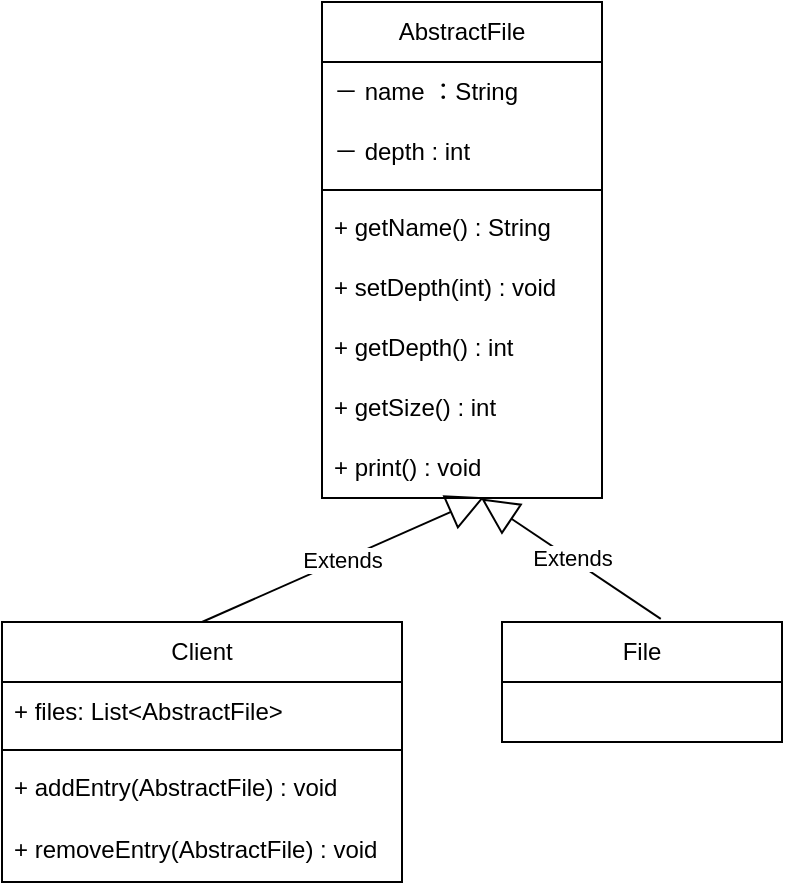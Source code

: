 <mxfile version="24.7.16">
  <diagram name="페이지-1" id="wl-Ao_sD0Qec9eO8h80N">
    <mxGraphModel dx="1227" dy="361" grid="1" gridSize="10" guides="1" tooltips="1" connect="1" arrows="1" fold="1" page="1" pageScale="1" pageWidth="827" pageHeight="1169" math="0" shadow="0">
      <root>
        <mxCell id="0" />
        <mxCell id="1" parent="0" />
        <mxCell id="mT-opLCZMWNSOOU5n5ld-1" value="AbstractFile" style="swimlane;fontStyle=0;childLayout=stackLayout;horizontal=1;startSize=30;horizontalStack=0;resizeParent=1;resizeParentMax=0;resizeLast=0;collapsible=1;marginBottom=0;whiteSpace=wrap;html=1;" vertex="1" parent="1">
          <mxGeometry x="130" y="50" width="140" height="248" as="geometry" />
        </mxCell>
        <mxCell id="mT-opLCZMWNSOOU5n5ld-2" value="－ name ：String" style="text;strokeColor=none;fillColor=none;align=left;verticalAlign=middle;spacingLeft=4;spacingRight=4;overflow=hidden;points=[[0,0.5],[1,0.5]];portConstraint=eastwest;rotatable=0;whiteSpace=wrap;html=1;" vertex="1" parent="mT-opLCZMWNSOOU5n5ld-1">
          <mxGeometry y="30" width="140" height="30" as="geometry" />
        </mxCell>
        <mxCell id="mT-opLCZMWNSOOU5n5ld-3" value="－ depth : int" style="text;strokeColor=none;fillColor=none;align=left;verticalAlign=middle;spacingLeft=4;spacingRight=4;overflow=hidden;points=[[0,0.5],[1,0.5]];portConstraint=eastwest;rotatable=0;whiteSpace=wrap;html=1;" vertex="1" parent="mT-opLCZMWNSOOU5n5ld-1">
          <mxGeometry y="60" width="140" height="30" as="geometry" />
        </mxCell>
        <mxCell id="mT-opLCZMWNSOOU5n5ld-17" value="" style="line;strokeWidth=1;fillColor=none;align=left;verticalAlign=middle;spacingTop=-1;spacingLeft=3;spacingRight=3;rotatable=0;labelPosition=right;points=[];portConstraint=eastwest;strokeColor=inherit;" vertex="1" parent="mT-opLCZMWNSOOU5n5ld-1">
          <mxGeometry y="90" width="140" height="8" as="geometry" />
        </mxCell>
        <mxCell id="mT-opLCZMWNSOOU5n5ld-4" value="+ getName() : String" style="text;strokeColor=none;fillColor=none;align=left;verticalAlign=middle;spacingLeft=4;spacingRight=4;overflow=hidden;points=[[0,0.5],[1,0.5]];portConstraint=eastwest;rotatable=0;whiteSpace=wrap;html=1;" vertex="1" parent="mT-opLCZMWNSOOU5n5ld-1">
          <mxGeometry y="98" width="140" height="30" as="geometry" />
        </mxCell>
        <mxCell id="mT-opLCZMWNSOOU5n5ld-21" value="+&amp;nbsp;setDepth(int) : void" style="text;strokeColor=none;fillColor=none;align=left;verticalAlign=middle;spacingLeft=4;spacingRight=4;overflow=hidden;points=[[0,0.5],[1,0.5]];portConstraint=eastwest;rotatable=0;whiteSpace=wrap;html=1;" vertex="1" parent="mT-opLCZMWNSOOU5n5ld-1">
          <mxGeometry y="128" width="140" height="30" as="geometry" />
        </mxCell>
        <mxCell id="mT-opLCZMWNSOOU5n5ld-20" value="+&amp;nbsp;getDepth() : int" style="text;strokeColor=none;fillColor=none;align=left;verticalAlign=middle;spacingLeft=4;spacingRight=4;overflow=hidden;points=[[0,0.5],[1,0.5]];portConstraint=eastwest;rotatable=0;whiteSpace=wrap;html=1;" vertex="1" parent="mT-opLCZMWNSOOU5n5ld-1">
          <mxGeometry y="158" width="140" height="30" as="geometry" />
        </mxCell>
        <mxCell id="mT-opLCZMWNSOOU5n5ld-19" value="+&amp;nbsp;getSize() : int" style="text;strokeColor=none;fillColor=none;align=left;verticalAlign=middle;spacingLeft=4;spacingRight=4;overflow=hidden;points=[[0,0.5],[1,0.5]];portConstraint=eastwest;rotatable=0;whiteSpace=wrap;html=1;" vertex="1" parent="mT-opLCZMWNSOOU5n5ld-1">
          <mxGeometry y="188" width="140" height="30" as="geometry" />
        </mxCell>
        <mxCell id="mT-opLCZMWNSOOU5n5ld-18" value="+&amp;nbsp;print() : void" style="text;strokeColor=none;fillColor=none;align=left;verticalAlign=middle;spacingLeft=4;spacingRight=4;overflow=hidden;points=[[0,0.5],[1,0.5]];portConstraint=eastwest;rotatable=0;whiteSpace=wrap;html=1;" vertex="1" parent="mT-opLCZMWNSOOU5n5ld-1">
          <mxGeometry y="218" width="140" height="30" as="geometry" />
        </mxCell>
        <mxCell id="mT-opLCZMWNSOOU5n5ld-9" value="Client" style="swimlane;fontStyle=0;childLayout=stackLayout;horizontal=1;startSize=30;horizontalStack=0;resizeParent=1;resizeParentMax=0;resizeLast=0;collapsible=1;marginBottom=0;whiteSpace=wrap;html=1;" vertex="1" parent="1">
          <mxGeometry x="-30" y="360" width="200" height="130" as="geometry" />
        </mxCell>
        <mxCell id="mT-opLCZMWNSOOU5n5ld-10" value="+ files:&amp;nbsp;List&amp;lt;AbstractFile&amp;gt;" style="text;strokeColor=none;fillColor=none;align=left;verticalAlign=middle;spacingLeft=4;spacingRight=4;overflow=hidden;points=[[0,0.5],[1,0.5]];portConstraint=eastwest;rotatable=0;whiteSpace=wrap;html=1;" vertex="1" parent="mT-opLCZMWNSOOU5n5ld-9">
          <mxGeometry y="30" width="200" height="30" as="geometry" />
        </mxCell>
        <mxCell id="mT-opLCZMWNSOOU5n5ld-25" value="" style="line;strokeWidth=1;fillColor=none;align=left;verticalAlign=middle;spacingTop=-1;spacingLeft=3;spacingRight=3;rotatable=0;labelPosition=right;points=[];portConstraint=eastwest;strokeColor=inherit;" vertex="1" parent="mT-opLCZMWNSOOU5n5ld-9">
          <mxGeometry y="60" width="200" height="8" as="geometry" />
        </mxCell>
        <mxCell id="mT-opLCZMWNSOOU5n5ld-11" value="+ addEntry(AbstractFile) : void" style="text;strokeColor=none;fillColor=none;align=left;verticalAlign=middle;spacingLeft=4;spacingRight=4;overflow=hidden;points=[[0,0.5],[1,0.5]];portConstraint=eastwest;rotatable=0;whiteSpace=wrap;html=1;" vertex="1" parent="mT-opLCZMWNSOOU5n5ld-9">
          <mxGeometry y="68" width="200" height="30" as="geometry" />
        </mxCell>
        <mxCell id="mT-opLCZMWNSOOU5n5ld-12" value="+ removeEntry(AbstractFile) : void" style="text;strokeColor=none;fillColor=none;align=left;verticalAlign=middle;spacingLeft=4;spacingRight=4;overflow=hidden;points=[[0,0.5],[1,0.5]];portConstraint=eastwest;rotatable=0;whiteSpace=wrap;html=1;" vertex="1" parent="mT-opLCZMWNSOOU5n5ld-9">
          <mxGeometry y="98" width="200" height="32" as="geometry" />
        </mxCell>
        <mxCell id="mT-opLCZMWNSOOU5n5ld-13" value="File" style="swimlane;fontStyle=0;childLayout=stackLayout;horizontal=1;startSize=30;horizontalStack=0;resizeParent=1;resizeParentMax=0;resizeLast=0;collapsible=1;marginBottom=0;whiteSpace=wrap;html=1;" vertex="1" parent="1">
          <mxGeometry x="220" y="360" width="140" height="60" as="geometry" />
        </mxCell>
        <mxCell id="mT-opLCZMWNSOOU5n5ld-22" value="Extends" style="endArrow=block;endSize=16;endFill=0;html=1;rounded=0;exitX=0.5;exitY=0;exitDx=0;exitDy=0;entryX=0.579;entryY=0.987;entryDx=0;entryDy=0;entryPerimeter=0;" edge="1" parent="1" source="mT-opLCZMWNSOOU5n5ld-9" target="mT-opLCZMWNSOOU5n5ld-18">
          <mxGeometry width="160" relative="1" as="geometry">
            <mxPoint x="90" y="250" as="sourcePoint" />
            <mxPoint x="250" y="250" as="targetPoint" />
          </mxGeometry>
        </mxCell>
        <mxCell id="mT-opLCZMWNSOOU5n5ld-24" value="Extends" style="endArrow=block;endSize=16;endFill=0;html=1;rounded=0;exitX=0.567;exitY=-0.026;exitDx=0;exitDy=0;entryX=0.569;entryY=1.01;entryDx=0;entryDy=0;entryPerimeter=0;exitPerimeter=0;" edge="1" parent="1" source="mT-opLCZMWNSOOU5n5ld-13" target="mT-opLCZMWNSOOU5n5ld-18">
          <mxGeometry width="160" relative="1" as="geometry">
            <mxPoint x="100" y="370" as="sourcePoint" />
            <mxPoint x="221" y="308" as="targetPoint" />
          </mxGeometry>
        </mxCell>
      </root>
    </mxGraphModel>
  </diagram>
</mxfile>
